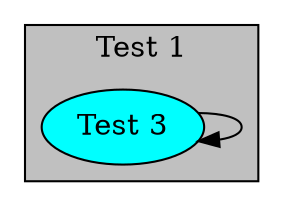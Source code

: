 digraph view2 {
	graph [compound=true]
	subgraph test1 {
		graph [cluster=true fillcolor=grey label="Test 1" style=filled]
		"test1.test3" [label="Test 3" fillcolor=aqua style=filled]
	}
	"test1.test3" -> "test1.test3"
}
